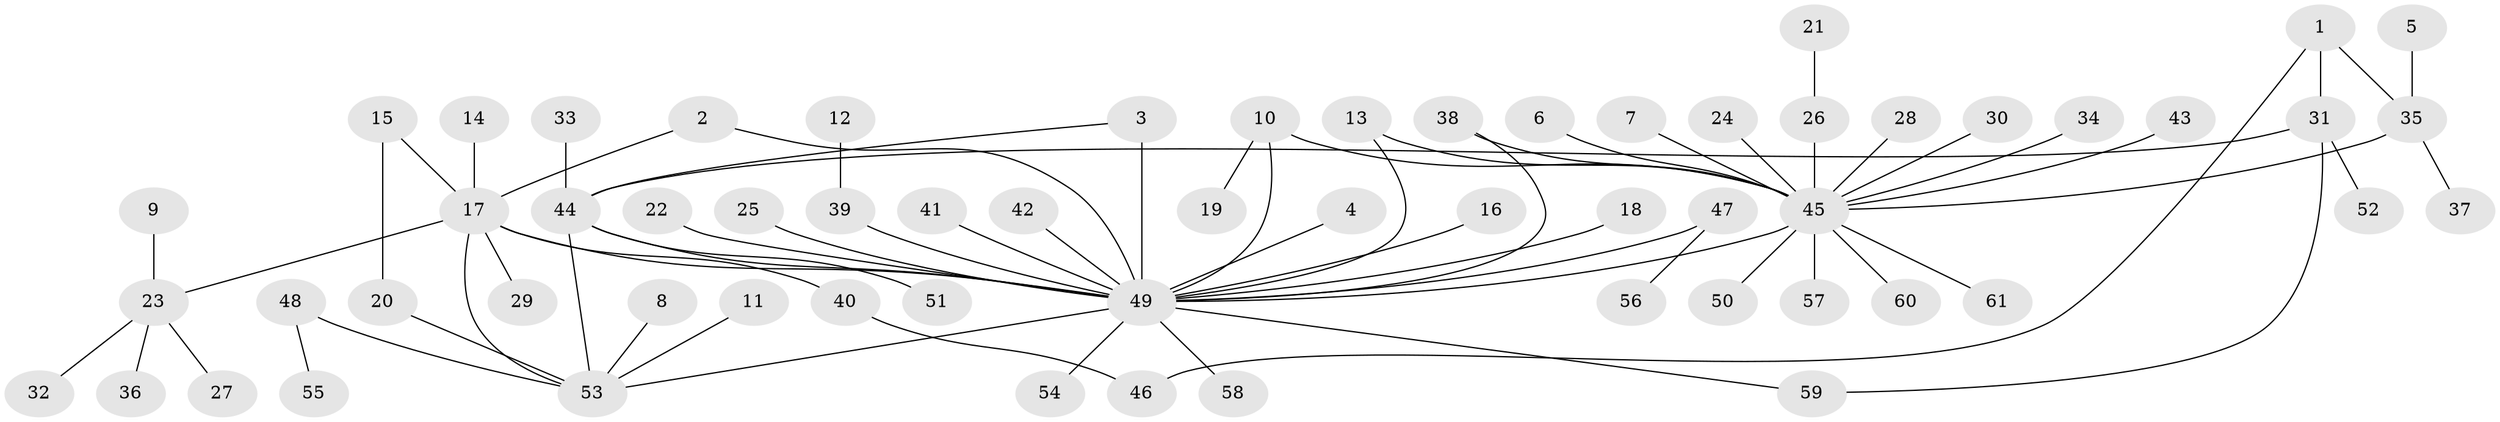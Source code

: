 // original degree distribution, {6: 0.01639344262295082, 14: 0.00819672131147541, 4: 0.04918032786885246, 23: 0.00819672131147541, 8: 0.01639344262295082, 3: 0.09016393442622951, 1: 0.5655737704918032, 10: 0.00819672131147541, 9: 0.00819672131147541, 2: 0.21311475409836064, 5: 0.00819672131147541, 7: 0.00819672131147541}
// Generated by graph-tools (version 1.1) at 2025/49/03/09/25 03:49:58]
// undirected, 61 vertices, 71 edges
graph export_dot {
graph [start="1"]
  node [color=gray90,style=filled];
  1;
  2;
  3;
  4;
  5;
  6;
  7;
  8;
  9;
  10;
  11;
  12;
  13;
  14;
  15;
  16;
  17;
  18;
  19;
  20;
  21;
  22;
  23;
  24;
  25;
  26;
  27;
  28;
  29;
  30;
  31;
  32;
  33;
  34;
  35;
  36;
  37;
  38;
  39;
  40;
  41;
  42;
  43;
  44;
  45;
  46;
  47;
  48;
  49;
  50;
  51;
  52;
  53;
  54;
  55;
  56;
  57;
  58;
  59;
  60;
  61;
  1 -- 31 [weight=1.0];
  1 -- 35 [weight=1.0];
  1 -- 46 [weight=1.0];
  2 -- 17 [weight=1.0];
  2 -- 49 [weight=1.0];
  3 -- 44 [weight=1.0];
  3 -- 49 [weight=2.0];
  4 -- 49 [weight=1.0];
  5 -- 35 [weight=1.0];
  6 -- 45 [weight=1.0];
  7 -- 45 [weight=1.0];
  8 -- 53 [weight=1.0];
  9 -- 23 [weight=1.0];
  10 -- 19 [weight=1.0];
  10 -- 45 [weight=1.0];
  10 -- 49 [weight=1.0];
  11 -- 53 [weight=1.0];
  12 -- 39 [weight=1.0];
  13 -- 45 [weight=1.0];
  13 -- 49 [weight=1.0];
  14 -- 17 [weight=1.0];
  15 -- 17 [weight=1.0];
  15 -- 20 [weight=1.0];
  16 -- 49 [weight=1.0];
  17 -- 23 [weight=1.0];
  17 -- 29 [weight=1.0];
  17 -- 40 [weight=1.0];
  17 -- 49 [weight=1.0];
  17 -- 53 [weight=1.0];
  18 -- 49 [weight=1.0];
  20 -- 53 [weight=1.0];
  21 -- 26 [weight=1.0];
  22 -- 49 [weight=1.0];
  23 -- 27 [weight=1.0];
  23 -- 32 [weight=1.0];
  23 -- 36 [weight=1.0];
  24 -- 45 [weight=1.0];
  25 -- 49 [weight=2.0];
  26 -- 45 [weight=1.0];
  28 -- 45 [weight=1.0];
  30 -- 45 [weight=1.0];
  31 -- 44 [weight=1.0];
  31 -- 52 [weight=1.0];
  31 -- 59 [weight=1.0];
  33 -- 44 [weight=1.0];
  34 -- 45 [weight=1.0];
  35 -- 37 [weight=1.0];
  35 -- 45 [weight=1.0];
  38 -- 45 [weight=1.0];
  38 -- 49 [weight=1.0];
  39 -- 49 [weight=1.0];
  40 -- 46 [weight=1.0];
  41 -- 49 [weight=1.0];
  42 -- 49 [weight=1.0];
  43 -- 45 [weight=1.0];
  44 -- 49 [weight=1.0];
  44 -- 51 [weight=1.0];
  44 -- 53 [weight=1.0];
  45 -- 49 [weight=2.0];
  45 -- 50 [weight=1.0];
  45 -- 57 [weight=1.0];
  45 -- 60 [weight=1.0];
  45 -- 61 [weight=1.0];
  47 -- 49 [weight=1.0];
  47 -- 56 [weight=1.0];
  48 -- 53 [weight=1.0];
  48 -- 55 [weight=1.0];
  49 -- 53 [weight=1.0];
  49 -- 54 [weight=1.0];
  49 -- 58 [weight=1.0];
  49 -- 59 [weight=1.0];
}
